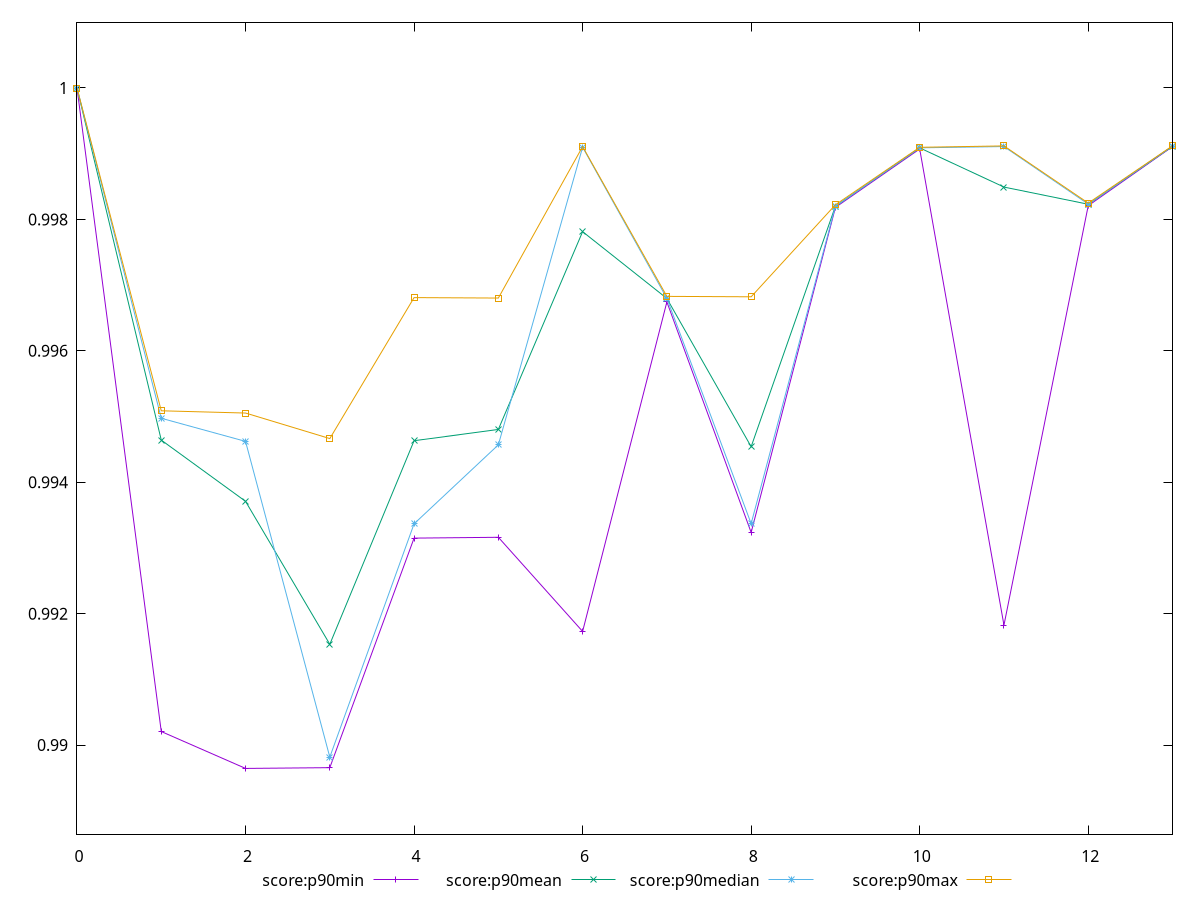 reset

$scoreP90Min <<EOF
0 0.9999996999950614
1 0.9902054559997523
2 0.9896442437660908
3 0.9896559295246983
4 0.9931492519276602
5 0.9931619917360298
6 0.991729261323782
7 0.9967440434023507
8 0.9932353217589898
9 0.9981831480638936
10 0.9990720525661545
11 0.9918246309334533
12 0.9982089200913472
13 0.9991083392741568
EOF

$scoreP90Mean <<EOF
0 0.9999997162341753
1 0.9946412241556873
2 0.9937089106914421
3 0.9915337695045211
4 0.9946316771768982
5 0.9948035584175543
6 0.9978132040551533
7 0.9967965712543628
8 0.9945406063447365
9 0.9982011238348962
10 0.9990881826730424
11 0.998491992526317
12 0.9982303702911802
13 0.9991139180863264
EOF

$scoreP90Median <<EOF
0 0.9999997158852205
1 0.9949731533784785
2 0.9946211231540849
3 0.9898162423445476
4 0.9933671236041064
5 0.9945691997069909
6 0.999098684223539
7 0.9967980638415099
8 0.9933696647512789
9 0.998200359901739
10 0.9990891660228575
11 0.9991084835719645
12 0.9982323467761703
13 0.9991137234268843
EOF

$scoreP90Max <<EOF
0 0.9999997305941051
1 0.995087227320148
2 0.9950528285962085
3 0.9946642199017626
4 0.9968097766593298
5 0.9968029092942965
6 0.9991080935823182
7 0.996828492387632
8 0.996822020714211
9 0.9982227963317172
10 0.9990973234379674
11 0.9991184642258293
12 0.9982482382757556
13 0.9991198782548187
EOF

set key outside below
set xrange [0:13]
set yrange [0.9886442437660908:1.000999730594105]
set terminal svg size 640, 520 enhanced background rgb 'white'
set output "report_00007_2020-12-11T15:55:29.892Z/first-cpu-idle/progression/score.svg"

plot $scoreP90Min title "score:p90min" with linespoints, \
     $scoreP90Mean title "score:p90mean" with linespoints, \
     $scoreP90Median title "score:p90median" with linespoints, \
     $scoreP90Max title "score:p90max" with linespoints

reset
